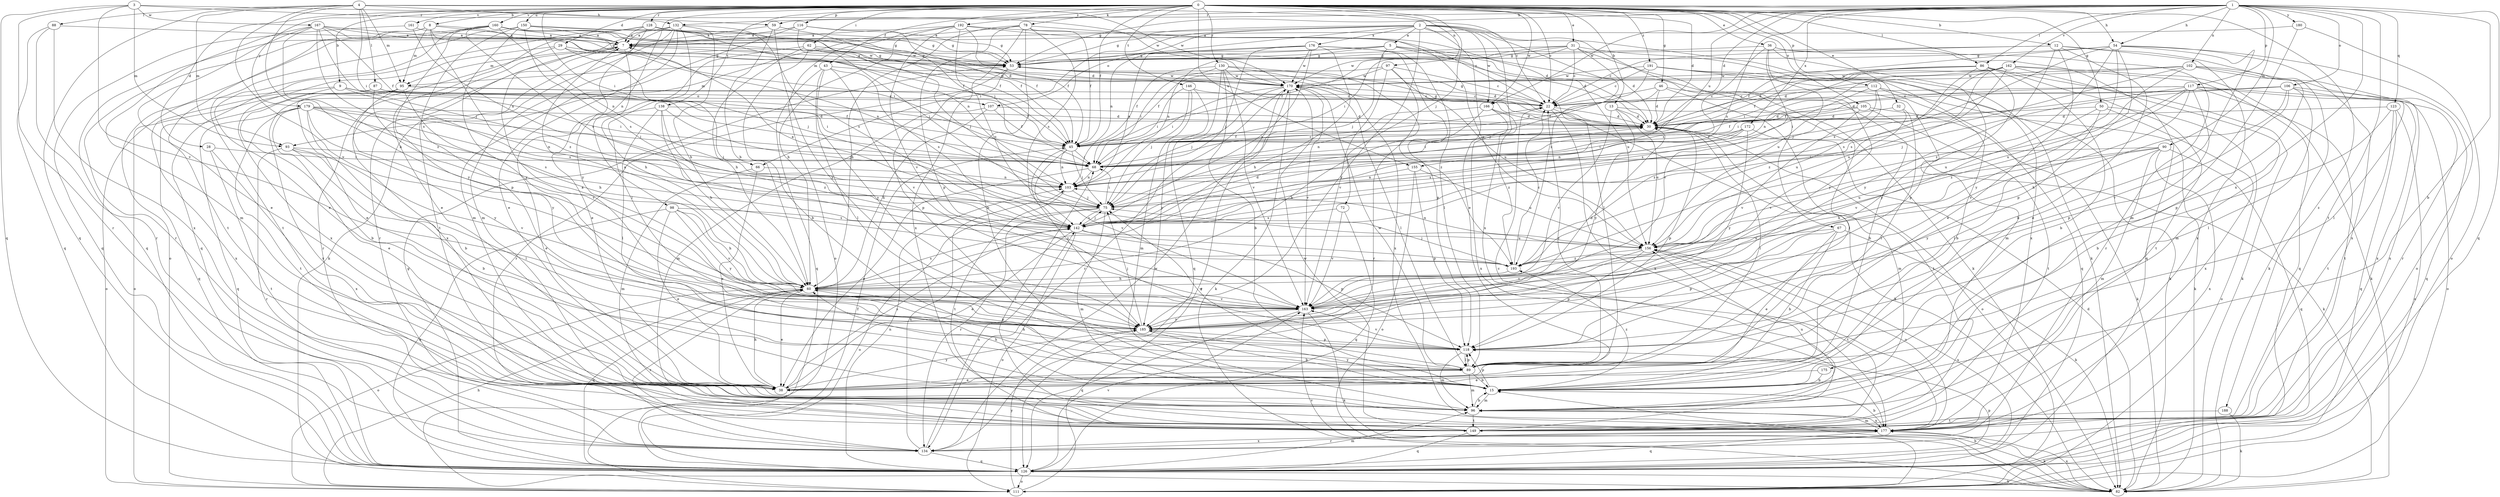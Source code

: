 strict digraph  {
0;
1;
2;
3;
4;
5;
7;
8;
9;
12;
13;
15;
22;
28;
29;
30;
31;
32;
36;
38;
43;
45;
46;
50;
53;
54;
59;
60;
62;
66;
67;
68;
72;
75;
78;
82;
86;
87;
88;
89;
90;
93;
95;
96;
97;
98;
102;
103;
105;
106;
107;
111;
112;
116;
117;
118;
123;
126;
128;
130;
132;
134;
138;
142;
146;
149;
150;
155;
156;
160;
161;
162;
163;
166;
167;
170;
172;
175;
176;
177;
179;
180;
185;
188;
191;
192;
193;
0 -> 8  [label=b];
0 -> 9  [label=b];
0 -> 12  [label=b];
0 -> 13  [label=b];
0 -> 22  [label=c];
0 -> 28  [label=d];
0 -> 29  [label=d];
0 -> 30  [label=d];
0 -> 31  [label=e];
0 -> 32  [label=e];
0 -> 36  [label=e];
0 -> 43  [label=f];
0 -> 45  [label=f];
0 -> 46  [label=g];
0 -> 50  [label=g];
0 -> 54  [label=h];
0 -> 62  [label=i];
0 -> 66  [label=i];
0 -> 72  [label=j];
0 -> 78  [label=k];
0 -> 86  [label=l];
0 -> 97  [label=n];
0 -> 98  [label=n];
0 -> 105  [label=o];
0 -> 112  [label=p];
0 -> 116  [label=p];
0 -> 128  [label=r];
0 -> 130  [label=r];
0 -> 138  [label=s];
0 -> 146  [label=t];
0 -> 150  [label=u];
0 -> 155  [label=u];
0 -> 160  [label=v];
0 -> 161  [label=v];
0 -> 166  [label=w];
0 -> 179  [label=y];
0 -> 188  [label=z];
0 -> 191  [label=z];
0 -> 192  [label=z];
1 -> 15  [label=b];
1 -> 30  [label=d];
1 -> 53  [label=g];
1 -> 54  [label=h];
1 -> 59  [label=h];
1 -> 86  [label=l];
1 -> 90  [label=m];
1 -> 102  [label=n];
1 -> 106  [label=o];
1 -> 117  [label=p];
1 -> 123  [label=q];
1 -> 126  [label=q];
1 -> 132  [label=r];
1 -> 142  [label=s];
1 -> 149  [label=t];
1 -> 155  [label=u];
1 -> 162  [label=v];
1 -> 166  [label=w];
1 -> 172  [label=x];
1 -> 175  [label=x];
1 -> 180  [label=y];
2 -> 5  [label=a];
2 -> 38  [label=e];
2 -> 53  [label=g];
2 -> 66  [label=i];
2 -> 67  [label=i];
2 -> 82  [label=k];
2 -> 93  [label=m];
2 -> 103  [label=n];
2 -> 107  [label=o];
2 -> 166  [label=w];
2 -> 176  [label=x];
2 -> 177  [label=x];
2 -> 185  [label=y];
2 -> 193  [label=z];
3 -> 93  [label=m];
3 -> 126  [label=q];
3 -> 132  [label=r];
3 -> 134  [label=r];
3 -> 163  [label=v];
3 -> 167  [label=w];
3 -> 170  [label=w];
4 -> 22  [label=c];
4 -> 59  [label=h];
4 -> 60  [label=h];
4 -> 68  [label=i];
4 -> 87  [label=l];
4 -> 88  [label=l];
4 -> 93  [label=m];
4 -> 95  [label=m];
4 -> 126  [label=q];
4 -> 163  [label=v];
4 -> 170  [label=w];
5 -> 53  [label=g];
5 -> 75  [label=j];
5 -> 82  [label=k];
5 -> 89  [label=l];
5 -> 95  [label=m];
5 -> 103  [label=n];
5 -> 156  [label=u];
7 -> 53  [label=g];
7 -> 60  [label=h];
7 -> 95  [label=m];
7 -> 134  [label=r];
7 -> 177  [label=x];
8 -> 7  [label=a];
8 -> 45  [label=f];
8 -> 68  [label=i];
8 -> 95  [label=m];
8 -> 126  [label=q];
8 -> 134  [label=r];
8 -> 193  [label=z];
9 -> 15  [label=b];
9 -> 68  [label=i];
9 -> 107  [label=o];
9 -> 111  [label=o];
9 -> 142  [label=s];
12 -> 15  [label=b];
12 -> 22  [label=c];
12 -> 38  [label=e];
12 -> 53  [label=g];
12 -> 82  [label=k];
12 -> 177  [label=x];
12 -> 185  [label=y];
13 -> 30  [label=d];
13 -> 149  [label=t];
13 -> 156  [label=u];
13 -> 163  [label=v];
13 -> 185  [label=y];
15 -> 60  [label=h];
15 -> 96  [label=m];
15 -> 118  [label=p];
15 -> 185  [label=y];
15 -> 193  [label=z];
22 -> 30  [label=d];
22 -> 53  [label=g];
22 -> 82  [label=k];
22 -> 177  [label=x];
28 -> 68  [label=i];
28 -> 149  [label=t];
28 -> 177  [label=x];
29 -> 38  [label=e];
29 -> 53  [label=g];
29 -> 75  [label=j];
29 -> 103  [label=n];
29 -> 177  [label=x];
30 -> 45  [label=f];
30 -> 53  [label=g];
30 -> 68  [label=i];
30 -> 89  [label=l];
30 -> 96  [label=m];
30 -> 111  [label=o];
30 -> 118  [label=p];
31 -> 22  [label=c];
31 -> 30  [label=d];
31 -> 45  [label=f];
31 -> 53  [label=g];
31 -> 68  [label=i];
31 -> 170  [label=w];
31 -> 177  [label=x];
31 -> 185  [label=y];
32 -> 30  [label=d];
32 -> 89  [label=l];
32 -> 163  [label=v];
36 -> 53  [label=g];
36 -> 118  [label=p];
36 -> 126  [label=q];
36 -> 134  [label=r];
36 -> 142  [label=s];
36 -> 156  [label=u];
36 -> 163  [label=v];
38 -> 60  [label=h];
38 -> 142  [label=s];
38 -> 185  [label=y];
43 -> 89  [label=l];
43 -> 126  [label=q];
43 -> 142  [label=s];
43 -> 163  [label=v];
43 -> 170  [label=w];
43 -> 185  [label=y];
45 -> 68  [label=i];
45 -> 75  [label=j];
45 -> 103  [label=n];
45 -> 163  [label=v];
45 -> 185  [label=y];
46 -> 15  [label=b];
46 -> 22  [label=c];
46 -> 30  [label=d];
46 -> 45  [label=f];
46 -> 89  [label=l];
50 -> 30  [label=d];
50 -> 89  [label=l];
50 -> 111  [label=o];
50 -> 163  [label=v];
50 -> 177  [label=x];
53 -> 7  [label=a];
53 -> 30  [label=d];
53 -> 118  [label=p];
53 -> 134  [label=r];
53 -> 170  [label=w];
54 -> 38  [label=e];
54 -> 45  [label=f];
54 -> 53  [label=g];
54 -> 111  [label=o];
54 -> 118  [label=p];
54 -> 142  [label=s];
54 -> 177  [label=x];
54 -> 185  [label=y];
54 -> 193  [label=z];
59 -> 7  [label=a];
59 -> 60  [label=h];
59 -> 68  [label=i];
59 -> 185  [label=y];
60 -> 7  [label=a];
60 -> 38  [label=e];
60 -> 111  [label=o];
60 -> 118  [label=p];
60 -> 126  [label=q];
60 -> 134  [label=r];
60 -> 142  [label=s];
60 -> 163  [label=v];
62 -> 15  [label=b];
62 -> 30  [label=d];
62 -> 38  [label=e];
62 -> 53  [label=g];
62 -> 60  [label=h];
62 -> 75  [label=j];
66 -> 38  [label=e];
66 -> 96  [label=m];
66 -> 103  [label=n];
67 -> 15  [label=b];
67 -> 38  [label=e];
67 -> 82  [label=k];
67 -> 118  [label=p];
67 -> 156  [label=u];
68 -> 22  [label=c];
68 -> 38  [label=e];
68 -> 103  [label=n];
72 -> 126  [label=q];
72 -> 142  [label=s];
72 -> 163  [label=v];
75 -> 68  [label=i];
75 -> 96  [label=m];
75 -> 111  [label=o];
75 -> 134  [label=r];
75 -> 142  [label=s];
78 -> 7  [label=a];
78 -> 15  [label=b];
78 -> 45  [label=f];
78 -> 60  [label=h];
78 -> 118  [label=p];
78 -> 142  [label=s];
78 -> 156  [label=u];
78 -> 177  [label=x];
82 -> 15  [label=b];
82 -> 30  [label=d];
82 -> 163  [label=v];
82 -> 177  [label=x];
86 -> 15  [label=b];
86 -> 30  [label=d];
86 -> 45  [label=f];
86 -> 82  [label=k];
86 -> 149  [label=t];
86 -> 170  [label=w];
86 -> 185  [label=y];
86 -> 193  [label=z];
87 -> 22  [label=c];
87 -> 45  [label=f];
87 -> 68  [label=i];
87 -> 163  [label=v];
87 -> 177  [label=x];
88 -> 7  [label=a];
88 -> 126  [label=q];
88 -> 134  [label=r];
88 -> 177  [label=x];
89 -> 15  [label=b];
89 -> 22  [label=c];
89 -> 38  [label=e];
89 -> 60  [label=h];
89 -> 75  [label=j];
89 -> 96  [label=m];
89 -> 118  [label=p];
89 -> 170  [label=w];
90 -> 60  [label=h];
90 -> 68  [label=i];
90 -> 96  [label=m];
90 -> 126  [label=q];
90 -> 156  [label=u];
90 -> 177  [label=x];
90 -> 185  [label=y];
93 -> 15  [label=b];
93 -> 68  [label=i];
93 -> 89  [label=l];
93 -> 134  [label=r];
93 -> 163  [label=v];
95 -> 22  [label=c];
95 -> 45  [label=f];
95 -> 60  [label=h];
95 -> 111  [label=o];
95 -> 126  [label=q];
95 -> 177  [label=x];
95 -> 185  [label=y];
96 -> 15  [label=b];
96 -> 149  [label=t];
96 -> 156  [label=u];
96 -> 177  [label=x];
97 -> 22  [label=c];
97 -> 45  [label=f];
97 -> 134  [label=r];
97 -> 156  [label=u];
97 -> 163  [label=v];
97 -> 170  [label=w];
98 -> 38  [label=e];
98 -> 60  [label=h];
98 -> 126  [label=q];
98 -> 142  [label=s];
98 -> 163  [label=v];
98 -> 185  [label=y];
102 -> 30  [label=d];
102 -> 89  [label=l];
102 -> 118  [label=p];
102 -> 134  [label=r];
102 -> 142  [label=s];
102 -> 156  [label=u];
102 -> 170  [label=w];
103 -> 75  [label=j];
103 -> 149  [label=t];
105 -> 30  [label=d];
105 -> 45  [label=f];
105 -> 82  [label=k];
105 -> 149  [label=t];
105 -> 163  [label=v];
106 -> 22  [label=c];
106 -> 30  [label=d];
106 -> 60  [label=h];
106 -> 75  [label=j];
106 -> 89  [label=l];
106 -> 126  [label=q];
106 -> 163  [label=v];
106 -> 177  [label=x];
107 -> 30  [label=d];
107 -> 45  [label=f];
107 -> 60  [label=h];
107 -> 96  [label=m];
111 -> 60  [label=h];
111 -> 170  [label=w];
111 -> 185  [label=y];
112 -> 15  [label=b];
112 -> 22  [label=c];
112 -> 82  [label=k];
112 -> 142  [label=s];
112 -> 156  [label=u];
112 -> 193  [label=z];
116 -> 7  [label=a];
116 -> 45  [label=f];
116 -> 53  [label=g];
116 -> 75  [label=j];
116 -> 96  [label=m];
117 -> 22  [label=c];
117 -> 45  [label=f];
117 -> 68  [label=i];
117 -> 111  [label=o];
117 -> 118  [label=p];
117 -> 149  [label=t];
117 -> 156  [label=u];
117 -> 163  [label=v];
117 -> 177  [label=x];
117 -> 193  [label=z];
118 -> 89  [label=l];
118 -> 96  [label=m];
118 -> 163  [label=v];
123 -> 15  [label=b];
123 -> 30  [label=d];
123 -> 111  [label=o];
123 -> 126  [label=q];
123 -> 149  [label=t];
126 -> 45  [label=f];
126 -> 53  [label=g];
126 -> 82  [label=k];
126 -> 96  [label=m];
126 -> 103  [label=n];
126 -> 111  [label=o];
126 -> 118  [label=p];
126 -> 156  [label=u];
126 -> 163  [label=v];
128 -> 7  [label=a];
128 -> 30  [label=d];
128 -> 38  [label=e];
128 -> 53  [label=g];
128 -> 103  [label=n];
128 -> 126  [label=q];
128 -> 170  [label=w];
128 -> 185  [label=y];
130 -> 15  [label=b];
130 -> 45  [label=f];
130 -> 68  [label=i];
130 -> 126  [label=q];
130 -> 163  [label=v];
130 -> 170  [label=w];
130 -> 177  [label=x];
130 -> 193  [label=z];
132 -> 7  [label=a];
132 -> 38  [label=e];
132 -> 60  [label=h];
132 -> 82  [label=k];
132 -> 89  [label=l];
132 -> 96  [label=m];
132 -> 134  [label=r];
132 -> 142  [label=s];
132 -> 149  [label=t];
134 -> 103  [label=n];
134 -> 126  [label=q];
134 -> 142  [label=s];
134 -> 170  [label=w];
134 -> 177  [label=x];
138 -> 30  [label=d];
138 -> 38  [label=e];
138 -> 60  [label=h];
138 -> 75  [label=j];
138 -> 89  [label=l];
138 -> 193  [label=z];
142 -> 7  [label=a];
142 -> 30  [label=d];
142 -> 38  [label=e];
142 -> 75  [label=j];
142 -> 111  [label=o];
142 -> 118  [label=p];
142 -> 156  [label=u];
146 -> 22  [label=c];
146 -> 68  [label=i];
146 -> 75  [label=j];
146 -> 96  [label=m];
146 -> 185  [label=y];
149 -> 22  [label=c];
149 -> 68  [label=i];
149 -> 126  [label=q];
149 -> 170  [label=w];
150 -> 7  [label=a];
150 -> 45  [label=f];
150 -> 53  [label=g];
150 -> 118  [label=p];
150 -> 142  [label=s];
150 -> 149  [label=t];
150 -> 185  [label=y];
155 -> 103  [label=n];
155 -> 111  [label=o];
155 -> 118  [label=p];
155 -> 156  [label=u];
156 -> 103  [label=n];
156 -> 118  [label=p];
156 -> 149  [label=t];
156 -> 163  [label=v];
156 -> 193  [label=z];
160 -> 7  [label=a];
160 -> 38  [label=e];
160 -> 45  [label=f];
160 -> 53  [label=g];
160 -> 103  [label=n];
160 -> 111  [label=o];
160 -> 142  [label=s];
160 -> 149  [label=t];
160 -> 170  [label=w];
160 -> 185  [label=y];
161 -> 7  [label=a];
161 -> 103  [label=n];
161 -> 126  [label=q];
162 -> 68  [label=i];
162 -> 75  [label=j];
162 -> 82  [label=k];
162 -> 96  [label=m];
162 -> 103  [label=n];
162 -> 126  [label=q];
162 -> 142  [label=s];
162 -> 156  [label=u];
162 -> 170  [label=w];
163 -> 30  [label=d];
163 -> 82  [label=k];
163 -> 126  [label=q];
163 -> 185  [label=y];
166 -> 30  [label=d];
166 -> 60  [label=h];
166 -> 103  [label=n];
166 -> 177  [label=x];
166 -> 193  [label=z];
167 -> 7  [label=a];
167 -> 30  [label=d];
167 -> 38  [label=e];
167 -> 45  [label=f];
167 -> 53  [label=g];
167 -> 75  [label=j];
167 -> 96  [label=m];
167 -> 142  [label=s];
167 -> 193  [label=z];
170 -> 22  [label=c];
170 -> 68  [label=i];
170 -> 75  [label=j];
170 -> 82  [label=k];
170 -> 89  [label=l];
170 -> 134  [label=r];
170 -> 163  [label=v];
172 -> 45  [label=f];
172 -> 68  [label=i];
172 -> 82  [label=k];
172 -> 103  [label=n];
172 -> 142  [label=s];
172 -> 185  [label=y];
175 -> 15  [label=b];
175 -> 38  [label=e];
176 -> 53  [label=g];
176 -> 60  [label=h];
176 -> 75  [label=j];
176 -> 89  [label=l];
176 -> 103  [label=n];
176 -> 118  [label=p];
176 -> 142  [label=s];
176 -> 170  [label=w];
177 -> 15  [label=b];
177 -> 82  [label=k];
177 -> 96  [label=m];
177 -> 126  [label=q];
177 -> 134  [label=r];
177 -> 156  [label=u];
179 -> 15  [label=b];
179 -> 30  [label=d];
179 -> 38  [label=e];
179 -> 68  [label=i];
179 -> 103  [label=n];
179 -> 126  [label=q];
179 -> 142  [label=s];
179 -> 149  [label=t];
179 -> 185  [label=y];
180 -> 7  [label=a];
180 -> 96  [label=m];
180 -> 111  [label=o];
185 -> 7  [label=a];
185 -> 15  [label=b];
185 -> 75  [label=j];
185 -> 118  [label=p];
188 -> 82  [label=k];
188 -> 149  [label=t];
191 -> 22  [label=c];
191 -> 75  [label=j];
191 -> 82  [label=k];
191 -> 96  [label=m];
191 -> 126  [label=q];
191 -> 170  [label=w];
192 -> 7  [label=a];
192 -> 22  [label=c];
192 -> 30  [label=d];
192 -> 45  [label=f];
192 -> 60  [label=h];
192 -> 111  [label=o];
192 -> 156  [label=u];
192 -> 163  [label=v];
193 -> 22  [label=c];
193 -> 60  [label=h];
193 -> 75  [label=j];
}
